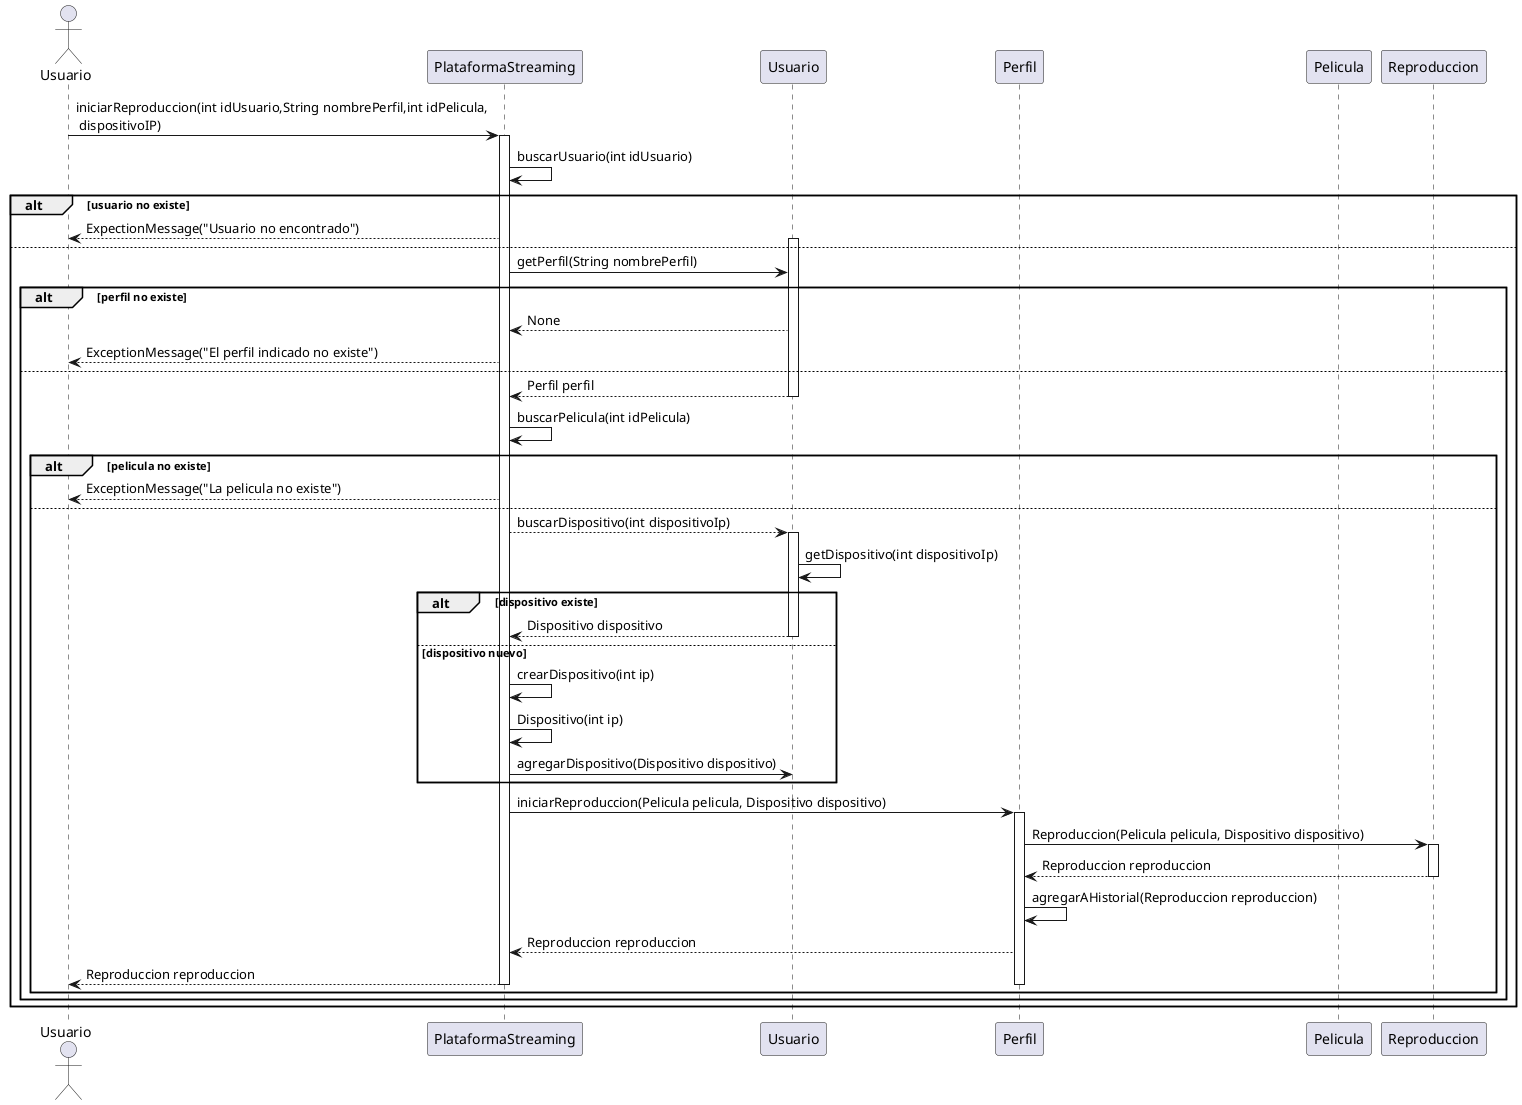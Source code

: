 @startuml
actor Usuario
participant PlataformaStreaming as PS
participant Usuario       as U
participant Perfil        as P
participant Pelicula      as M
participant Reproduccion  as R

Usuario -> PS : iniciarReproduccion(int idUsuario,String nombrePerfil,int idPelicula,\n dispositivoIP)
activate PS
PS -> PS : buscarUsuario(int idUsuario)
alt usuario no existe
PS-->Usuario: ExpectionMessage("Usuario no encontrado")
else
activate U
PS -> U  : getPerfil(String nombrePerfil)
alt perfil no existe
U -->PS: None
PS --> Usuario:ExceptionMessage("El perfil indicado no existe")
else
U --> PS  : Perfil perfil
deactivate U

PS -> PS : buscarPelicula(int idPelicula)
alt pelicula no existe
PS -->Usuario: ExceptionMessage("La pelicula no existe")
else
    PS--> U : buscarDispositivo(int dispositivoIp)
activate U
U->U: getDispositivo(int dispositivoIp)
alt dispositivo existe
    U --> PS  : Dispositivo dispositivo
    deactivate U
else dispositivo nuevo
    PS -> PS : crearDispositivo(int ip)
    PS -> PS: Dispositivo(int ip)
    PS->U: agregarDispositivo(Dispositivo dispositivo)
end
PS -> P : iniciarReproduccion(Pelicula pelicula, Dispositivo dispositivo)
activate P
P -> R : Reproduccion(Pelicula pelicula, Dispositivo dispositivo)
activate R
R --> P: Reproduccion reproduccion
deactivate R
P->P: agregarAHistorial(Reproduccion reproduccion)
P-->PS: Reproduccion reproduccion
PS --> Usuario : Reproduccion reproduccion
deactivate P
deactivate PS
end
end
end
@enduml
